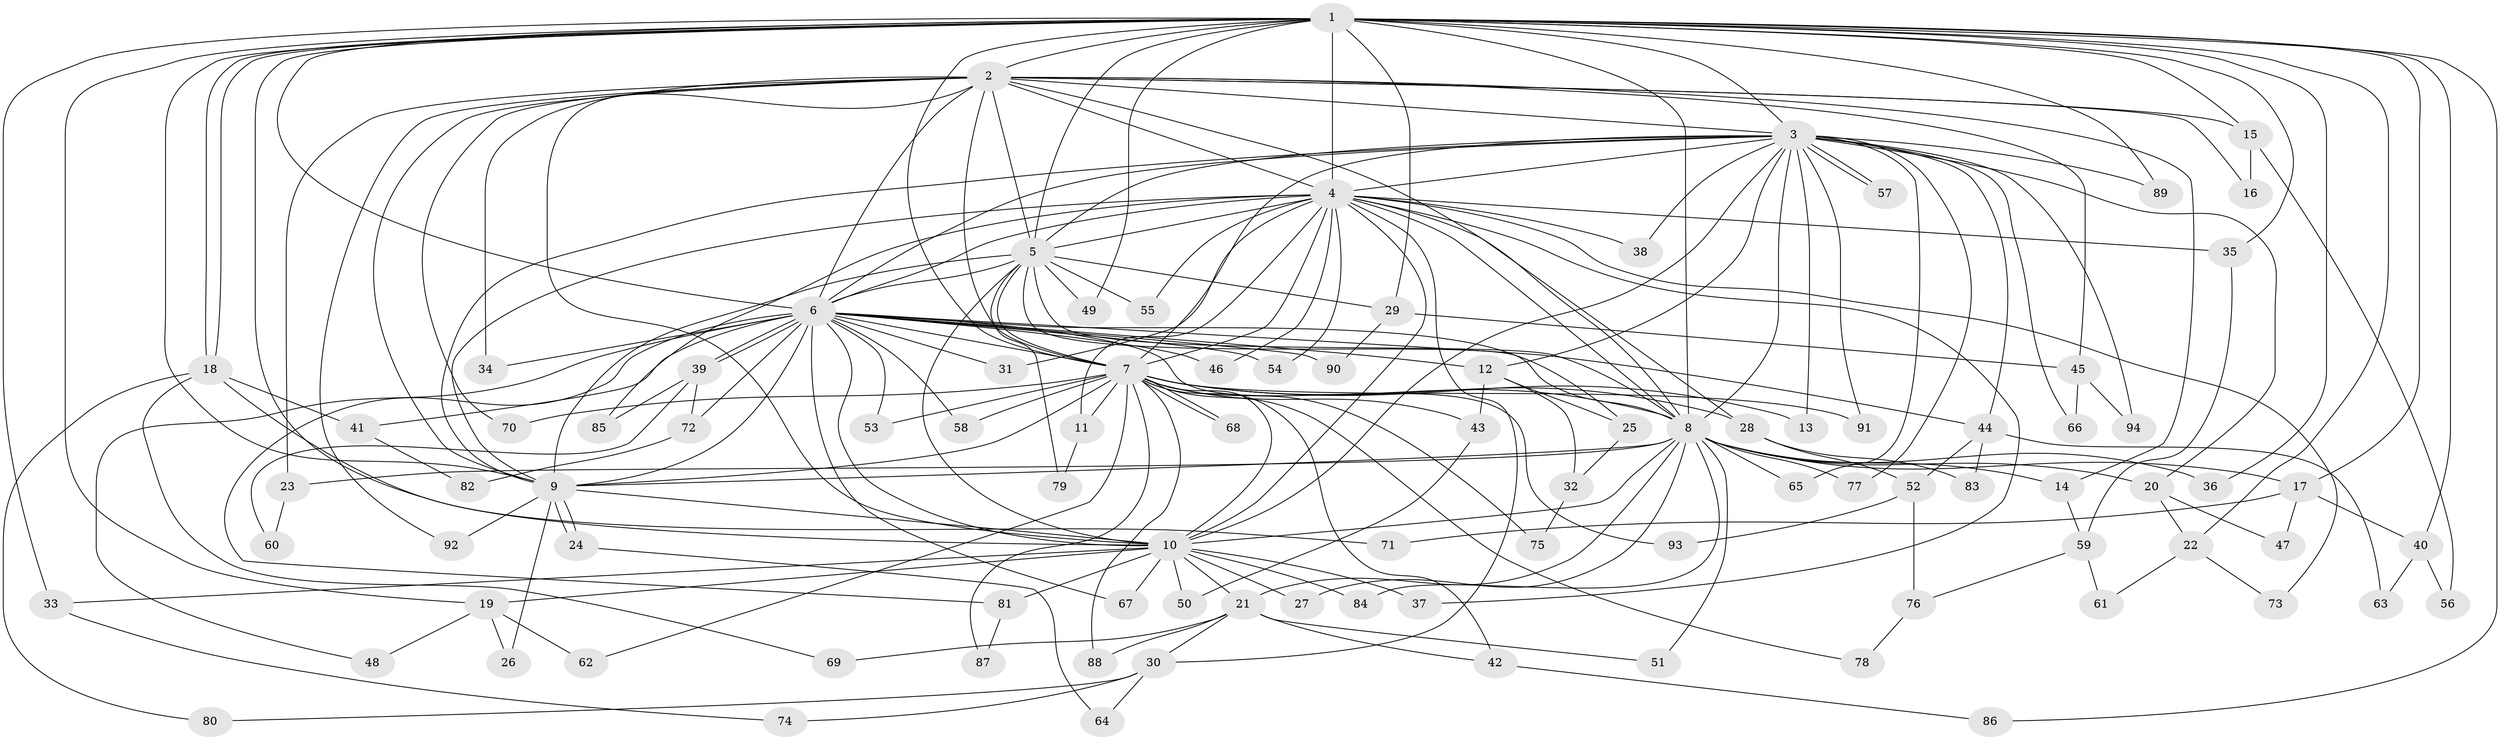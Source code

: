 // Generated by graph-tools (version 1.1) at 2025/14/03/09/25 04:14:14]
// undirected, 94 vertices, 213 edges
graph export_dot {
graph [start="1"]
  node [color=gray90,style=filled];
  1;
  2;
  3;
  4;
  5;
  6;
  7;
  8;
  9;
  10;
  11;
  12;
  13;
  14;
  15;
  16;
  17;
  18;
  19;
  20;
  21;
  22;
  23;
  24;
  25;
  26;
  27;
  28;
  29;
  30;
  31;
  32;
  33;
  34;
  35;
  36;
  37;
  38;
  39;
  40;
  41;
  42;
  43;
  44;
  45;
  46;
  47;
  48;
  49;
  50;
  51;
  52;
  53;
  54;
  55;
  56;
  57;
  58;
  59;
  60;
  61;
  62;
  63;
  64;
  65;
  66;
  67;
  68;
  69;
  70;
  71;
  72;
  73;
  74;
  75;
  76;
  77;
  78;
  79;
  80;
  81;
  82;
  83;
  84;
  85;
  86;
  87;
  88;
  89;
  90;
  91;
  92;
  93;
  94;
  1 -- 2;
  1 -- 3;
  1 -- 4;
  1 -- 5;
  1 -- 6;
  1 -- 7;
  1 -- 8;
  1 -- 9;
  1 -- 10;
  1 -- 15;
  1 -- 17;
  1 -- 18;
  1 -- 18;
  1 -- 19;
  1 -- 22;
  1 -- 29;
  1 -- 33;
  1 -- 35;
  1 -- 36;
  1 -- 40;
  1 -- 49;
  1 -- 86;
  1 -- 89;
  2 -- 3;
  2 -- 4;
  2 -- 5;
  2 -- 6;
  2 -- 7;
  2 -- 8;
  2 -- 9;
  2 -- 10;
  2 -- 14;
  2 -- 15;
  2 -- 16;
  2 -- 23;
  2 -- 34;
  2 -- 45;
  2 -- 70;
  2 -- 92;
  3 -- 4;
  3 -- 5;
  3 -- 6;
  3 -- 7;
  3 -- 8;
  3 -- 9;
  3 -- 10;
  3 -- 12;
  3 -- 13;
  3 -- 20;
  3 -- 38;
  3 -- 44;
  3 -- 57;
  3 -- 57;
  3 -- 65;
  3 -- 66;
  3 -- 77;
  3 -- 89;
  3 -- 91;
  3 -- 94;
  4 -- 5;
  4 -- 6;
  4 -- 7;
  4 -- 8;
  4 -- 9;
  4 -- 10;
  4 -- 11;
  4 -- 28;
  4 -- 30;
  4 -- 31;
  4 -- 35;
  4 -- 37;
  4 -- 38;
  4 -- 46;
  4 -- 54;
  4 -- 55;
  4 -- 73;
  4 -- 85;
  5 -- 6;
  5 -- 7;
  5 -- 8;
  5 -- 9;
  5 -- 10;
  5 -- 25;
  5 -- 29;
  5 -- 49;
  5 -- 55;
  5 -- 79;
  6 -- 7;
  6 -- 8;
  6 -- 9;
  6 -- 10;
  6 -- 12;
  6 -- 31;
  6 -- 34;
  6 -- 39;
  6 -- 39;
  6 -- 41;
  6 -- 44;
  6 -- 46;
  6 -- 48;
  6 -- 53;
  6 -- 54;
  6 -- 58;
  6 -- 67;
  6 -- 72;
  6 -- 81;
  6 -- 90;
  6 -- 93;
  7 -- 8;
  7 -- 9;
  7 -- 10;
  7 -- 11;
  7 -- 13;
  7 -- 28;
  7 -- 42;
  7 -- 43;
  7 -- 53;
  7 -- 58;
  7 -- 62;
  7 -- 68;
  7 -- 68;
  7 -- 70;
  7 -- 75;
  7 -- 78;
  7 -- 87;
  7 -- 88;
  7 -- 91;
  8 -- 9;
  8 -- 10;
  8 -- 14;
  8 -- 17;
  8 -- 20;
  8 -- 21;
  8 -- 23;
  8 -- 27;
  8 -- 36;
  8 -- 51;
  8 -- 65;
  8 -- 77;
  8 -- 84;
  9 -- 10;
  9 -- 24;
  9 -- 24;
  9 -- 26;
  9 -- 92;
  10 -- 19;
  10 -- 21;
  10 -- 27;
  10 -- 33;
  10 -- 37;
  10 -- 50;
  10 -- 67;
  10 -- 81;
  10 -- 84;
  11 -- 79;
  12 -- 25;
  12 -- 32;
  12 -- 43;
  14 -- 59;
  15 -- 16;
  15 -- 56;
  17 -- 40;
  17 -- 47;
  17 -- 71;
  18 -- 41;
  18 -- 69;
  18 -- 71;
  18 -- 80;
  19 -- 26;
  19 -- 48;
  19 -- 62;
  20 -- 22;
  20 -- 47;
  21 -- 30;
  21 -- 42;
  21 -- 51;
  21 -- 69;
  21 -- 88;
  22 -- 61;
  22 -- 73;
  23 -- 60;
  24 -- 64;
  25 -- 32;
  28 -- 52;
  28 -- 83;
  29 -- 45;
  29 -- 90;
  30 -- 64;
  30 -- 74;
  30 -- 80;
  32 -- 75;
  33 -- 74;
  35 -- 59;
  39 -- 60;
  39 -- 72;
  39 -- 85;
  40 -- 56;
  40 -- 63;
  41 -- 82;
  42 -- 86;
  43 -- 50;
  44 -- 52;
  44 -- 63;
  44 -- 83;
  45 -- 66;
  45 -- 94;
  52 -- 76;
  52 -- 93;
  59 -- 61;
  59 -- 76;
  72 -- 82;
  76 -- 78;
  81 -- 87;
}
